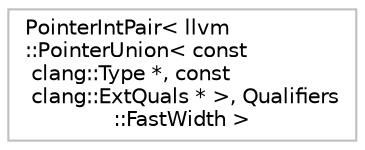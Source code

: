 digraph "Graphical Class Hierarchy"
{
 // LATEX_PDF_SIZE
  bgcolor="transparent";
  edge [fontname="Helvetica",fontsize="10",labelfontname="Helvetica",labelfontsize="10"];
  node [fontname="Helvetica",fontsize="10",shape=record];
  rankdir="LR";
  Node0 [label="PointerIntPair\< llvm\l::PointerUnion\< const\l clang::Type *, const\l clang::ExtQuals * \>, Qualifiers\l::FastWidth \>",height=0.2,width=0.4,color="grey75",tooltip=" "];
}

